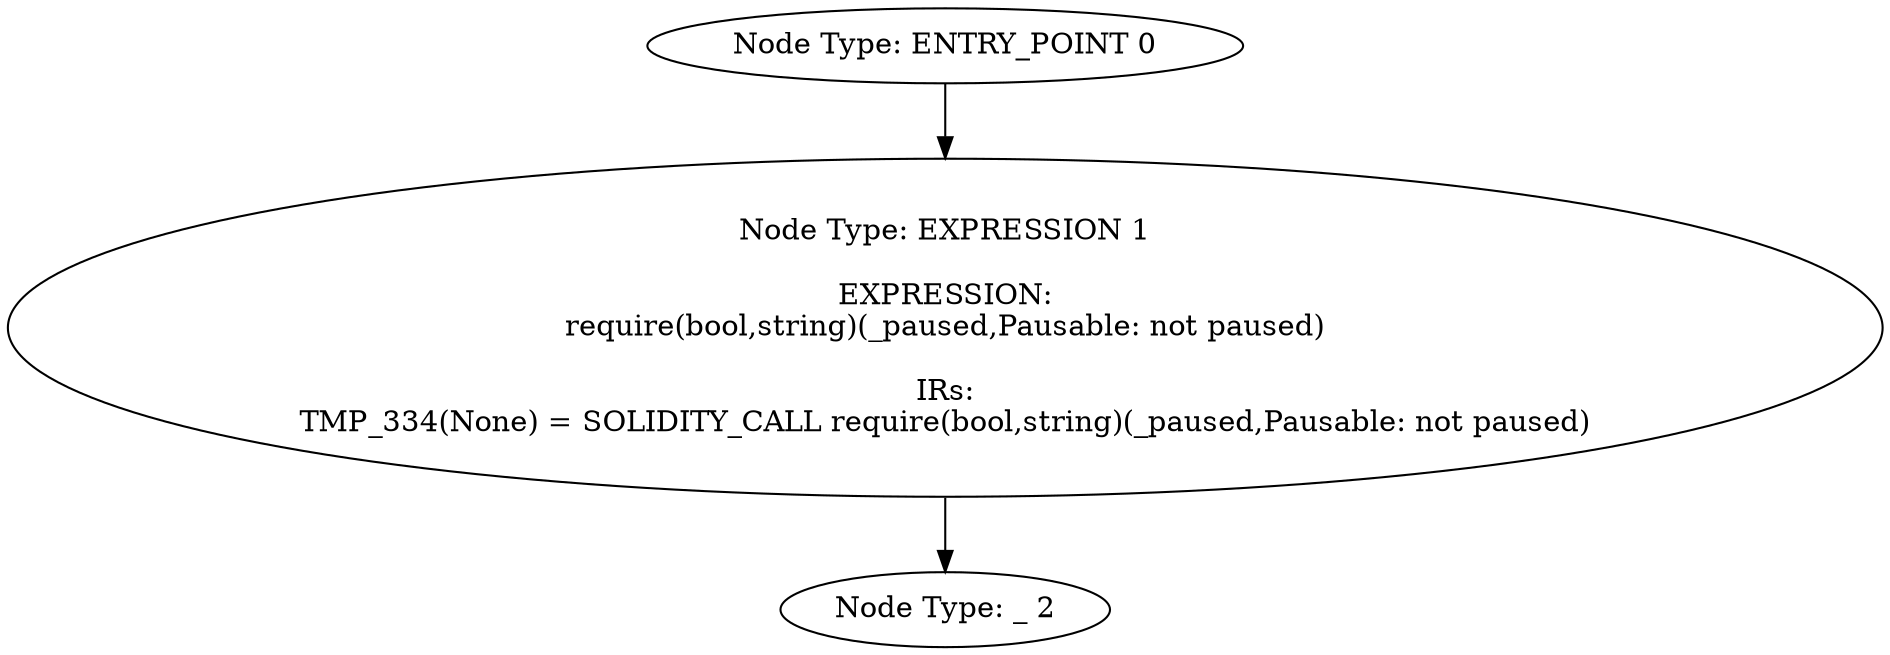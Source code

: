 digraph{
0[label="Node Type: ENTRY_POINT 0
"];
0->1;
1[label="Node Type: EXPRESSION 1

EXPRESSION:
require(bool,string)(_paused,Pausable: not paused)

IRs:
TMP_334(None) = SOLIDITY_CALL require(bool,string)(_paused,Pausable: not paused)"];
1->2;
2[label="Node Type: _ 2
"];
}

